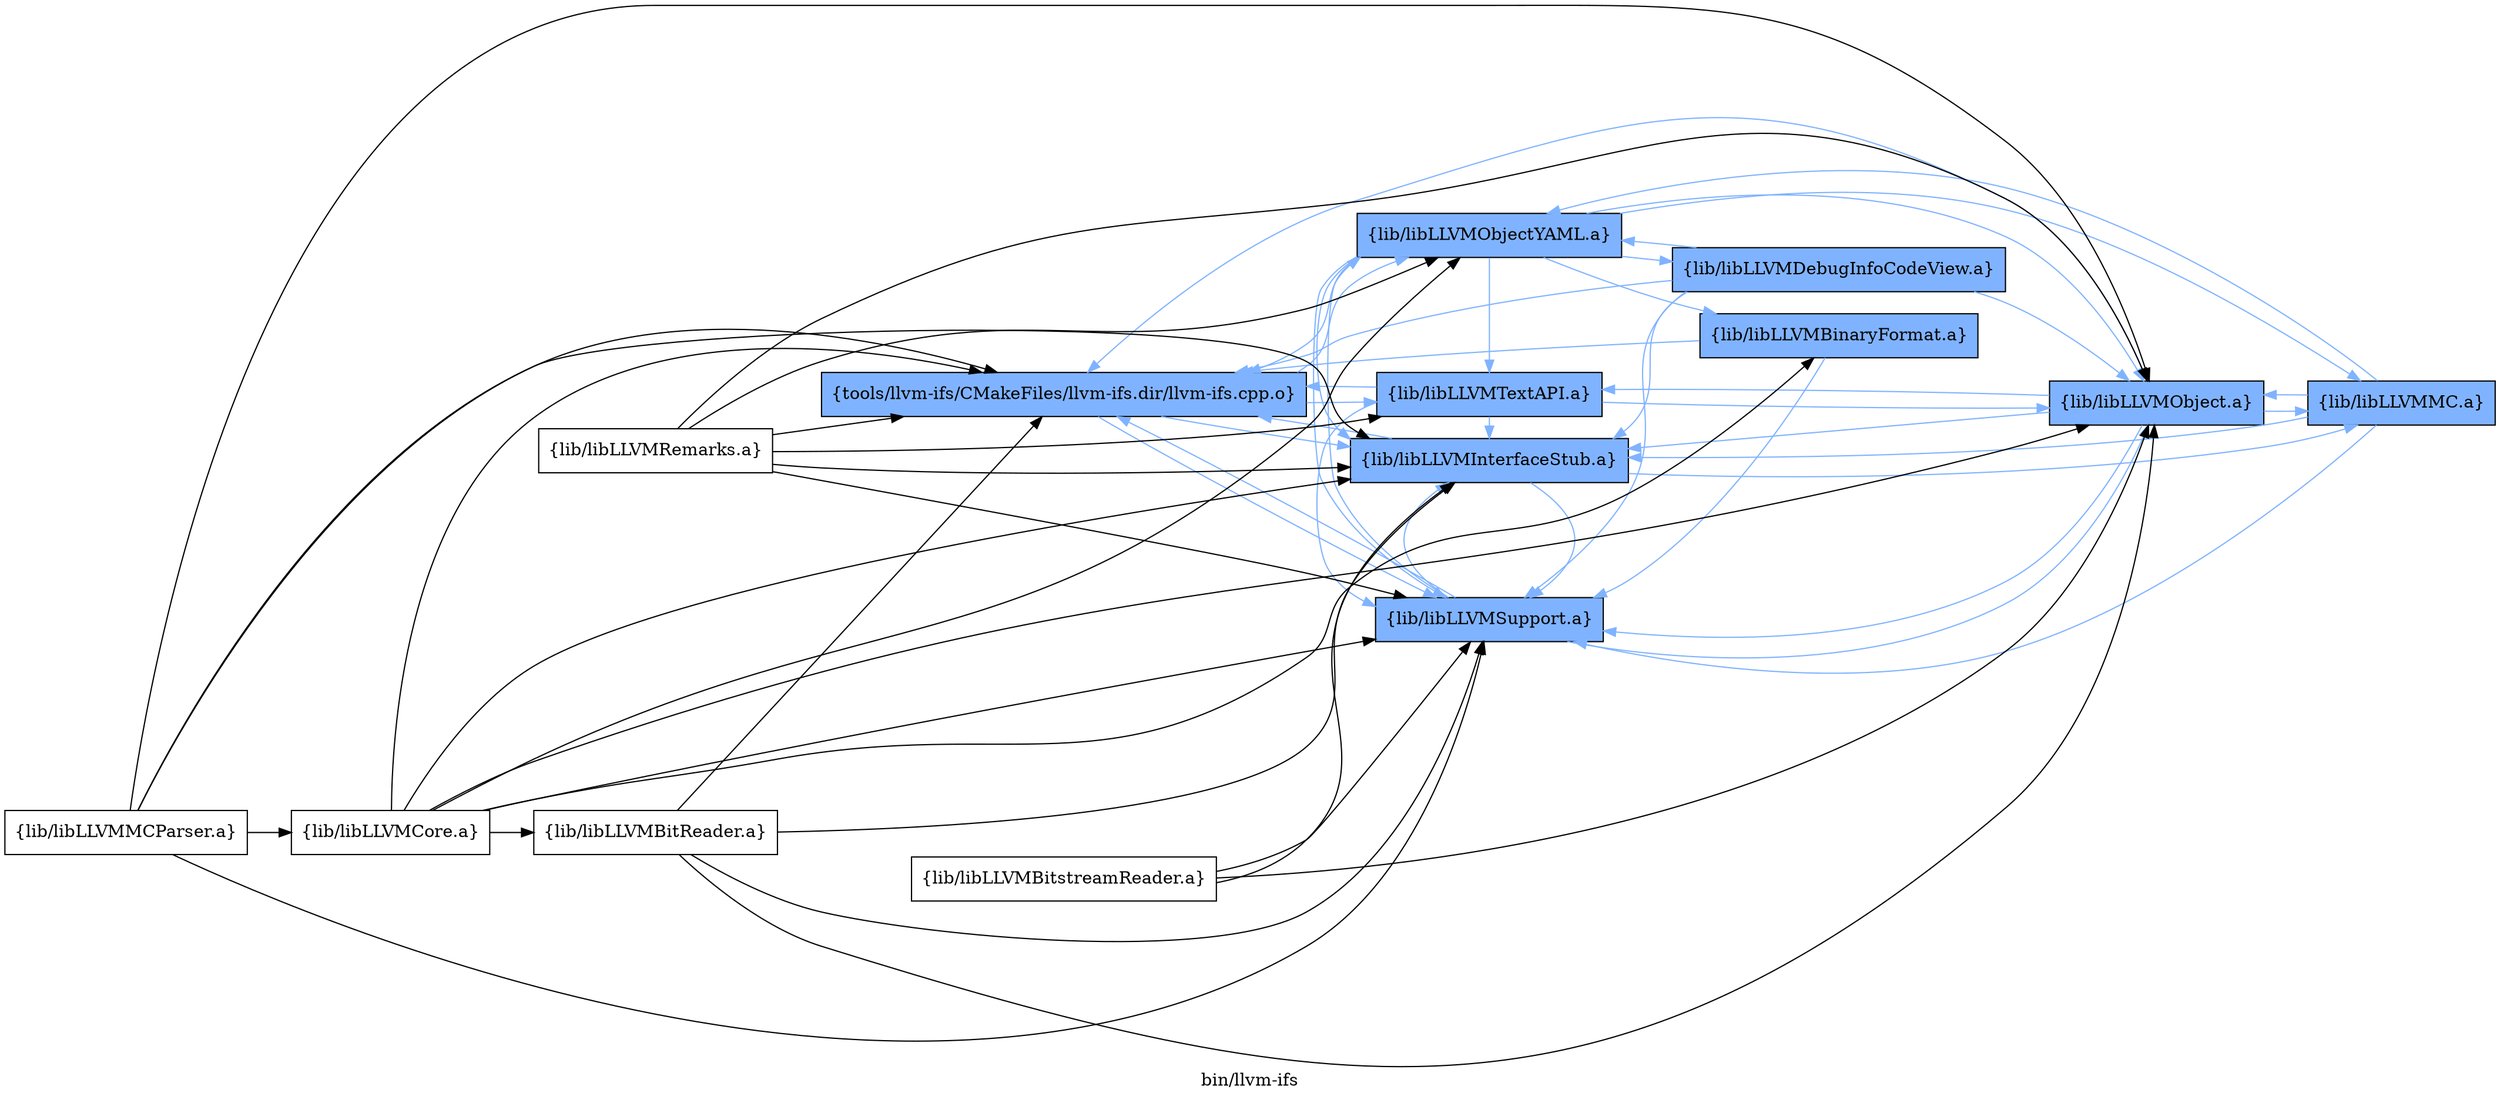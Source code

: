 digraph "bin/llvm-ifs" {
	label="bin/llvm-ifs";
	rankdir=LR;
	{ rank=same; Node0x55a0f2e48ae8;  }
	{ rank=same; Node0x55a0f2e4c238; Node0x55a0f2e4cc38; Node0x55a0f2e4d138; Node0x55a0f2e487c8;  }

	Node0x55a0f2e48ae8 [shape=record,shape=box,group=1,style=filled,fillcolor="0.600000 0.5 1",label="{tools/llvm-ifs/CMakeFiles/llvm-ifs.dir/llvm-ifs.cpp.o}"];
	Node0x55a0f2e48ae8 -> Node0x55a0f2e4c238[color="0.600000 0.5 1"];
	Node0x55a0f2e48ae8 -> Node0x55a0f2e4cc38[color="0.600000 0.5 1"];
	Node0x55a0f2e48ae8 -> Node0x55a0f2e4d138[color="0.600000 0.5 1"];
	Node0x55a0f2e48ae8 -> Node0x55a0f2e487c8[color="0.600000 0.5 1"];
	Node0x55a0f2e4c238 [shape=record,shape=box,group=1,style=filled,fillcolor="0.600000 0.5 1",label="{lib/libLLVMInterfaceStub.a}"];
	Node0x55a0f2e4c238 -> Node0x55a0f2e48ae8[color="0.600000 0.5 1"];
	Node0x55a0f2e4c238 -> Node0x55a0f2e4cc38[color="0.600000 0.5 1"];
	Node0x55a0f2e4c238 -> Node0x55a0f2e461f8[color="0.600000 0.5 1"];
	Node0x55a0f2e4cc38 [shape=record,shape=box,group=1,style=filled,fillcolor="0.600000 0.5 1",label="{lib/libLLVMSupport.a}"];
	Node0x55a0f2e4cc38 -> Node0x55a0f2e4c238[color="0.600000 0.5 1"];
	Node0x55a0f2e4cc38 -> Node0x55a0f2e4c788[color="0.600000 0.5 1"];
	Node0x55a0f2e4cc38 -> Node0x55a0f2e48ae8[color="0.600000 0.5 1"];
	Node0x55a0f2e4cc38 -> Node0x55a0f2e487c8[color="0.600000 0.5 1"];
	Node0x55a0f2e4d138 [shape=record,shape=box,group=1,style=filled,fillcolor="0.600000 0.5 1",label="{lib/libLLVMTextAPI.a}"];
	Node0x55a0f2e4d138 -> Node0x55a0f2e4cc38[color="0.600000 0.5 1"];
	Node0x55a0f2e4d138 -> Node0x55a0f2e4c788[color="0.600000 0.5 1"];
	Node0x55a0f2e4d138 -> Node0x55a0f2e48ae8[color="0.600000 0.5 1"];
	Node0x55a0f2e4d138 -> Node0x55a0f2e4c238[color="0.600000 0.5 1"];
	Node0x55a0f2e487c8 [shape=record,shape=box,group=1,style=filled,fillcolor="0.600000 0.5 1",label="{lib/libLLVMObjectYAML.a}"];
	Node0x55a0f2e487c8 -> Node0x55a0f2e4c238[color="0.600000 0.5 1"];
	Node0x55a0f2e487c8 -> Node0x55a0f2e4c788[color="0.600000 0.5 1"];
	Node0x55a0f2e487c8 -> Node0x55a0f2e4cc38[color="0.600000 0.5 1"];
	Node0x55a0f2e487c8 -> Node0x55a0f2e48ae8[color="0.600000 0.5 1"];
	Node0x55a0f2e487c8 -> Node0x55a0f2e4d138[color="0.600000 0.5 1"];
	Node0x55a0f2e487c8 -> Node0x55a0f2e461f8[color="0.600000 0.5 1"];
	Node0x55a0f2e487c8 -> Node0x55a0f2e46748[color="0.600000 0.5 1"];
	Node0x55a0f2e487c8 -> Node0x55a0f2e46bf8[color="0.600000 0.5 1"];
	Node0x55a0f2e461f8 [shape=record,shape=box,group=1,style=filled,fillcolor="0.600000 0.5 1",label="{lib/libLLVMMC.a}"];
	Node0x55a0f2e461f8 -> Node0x55a0f2e4cc38[color="0.600000 0.5 1"];
	Node0x55a0f2e461f8 -> Node0x55a0f2e487c8[color="0.600000 0.5 1"];
	Node0x55a0f2e461f8 -> Node0x55a0f2e4c238[color="0.600000 0.5 1"];
	Node0x55a0f2e461f8 -> Node0x55a0f2e4c788[color="0.600000 0.5 1"];
	Node0x55a0f2e4c788 [shape=record,shape=box,group=1,style=filled,fillcolor="0.600000 0.5 1",label="{lib/libLLVMObject.a}"];
	Node0x55a0f2e4c788 -> Node0x55a0f2e48ae8[color="0.600000 0.5 1"];
	Node0x55a0f2e4c788 -> Node0x55a0f2e4cc38[color="0.600000 0.5 1"];
	Node0x55a0f2e4c788 -> Node0x55a0f2e4c238[color="0.600000 0.5 1"];
	Node0x55a0f2e4c788 -> Node0x55a0f2e461f8[color="0.600000 0.5 1"];
	Node0x55a0f2e4c788 -> Node0x55a0f2e4d138[color="0.600000 0.5 1"];
	Node0x55a0f2e46748 [shape=record,shape=box,group=1,style=filled,fillcolor="0.600000 0.5 1",label="{lib/libLLVMBinaryFormat.a}"];
	Node0x55a0f2e46748 -> Node0x55a0f2e48ae8[color="0.600000 0.5 1"];
	Node0x55a0f2e46748 -> Node0x55a0f2e4cc38[color="0.600000 0.5 1"];
	Node0x55a0f2e46bf8 [shape=record,shape=box,group=1,style=filled,fillcolor="0.600000 0.5 1",label="{lib/libLLVMDebugInfoCodeView.a}"];
	Node0x55a0f2e46bf8 -> Node0x55a0f2e4cc38[color="0.600000 0.5 1"];
	Node0x55a0f2e46bf8 -> Node0x55a0f2e4c788[color="0.600000 0.5 1"];
	Node0x55a0f2e46bf8 -> Node0x55a0f2e487c8[color="0.600000 0.5 1"];
	Node0x55a0f2e46bf8 -> Node0x55a0f2e4c238[color="0.600000 0.5 1"];
	Node0x55a0f2e46bf8 -> Node0x55a0f2e48ae8[color="0.600000 0.5 1"];
	Node0x55a0f2e49768 [shape=record,shape=box,group=0,label="{lib/libLLVMBitReader.a}"];
	Node0x55a0f2e49768 -> Node0x55a0f2e48ae8;
	Node0x55a0f2e49768 -> Node0x55a0f2e4c238;
	Node0x55a0f2e49768 -> Node0x55a0f2e4c788;
	Node0x55a0f2e49768 -> Node0x55a0f2e4cc38;
	Node0x55a0f2e49a38 [shape=record,shape=box,group=0,label="{lib/libLLVMCore.a}"];
	Node0x55a0f2e49a38 -> Node0x55a0f2e48ae8;
	Node0x55a0f2e49a38 -> Node0x55a0f2e4c788;
	Node0x55a0f2e49a38 -> Node0x55a0f2e4cc38;
	Node0x55a0f2e49a38 -> Node0x55a0f2e487c8;
	Node0x55a0f2e49a38 -> Node0x55a0f2e46748;
	Node0x55a0f2e49a38 -> Node0x55a0f2e4c238;
	Node0x55a0f2e49a38 -> Node0x55a0f2e49768;
	Node0x55a0f2e49f38 [shape=record,shape=box,group=0,label="{lib/libLLVMRemarks.a}"];
	Node0x55a0f2e49f38 -> Node0x55a0f2e48ae8;
	Node0x55a0f2e49f38 -> Node0x55a0f2e4cc38;
	Node0x55a0f2e49f38 -> Node0x55a0f2e487c8;
	Node0x55a0f2e49f38 -> Node0x55a0f2e4c238;
	Node0x55a0f2e49f38 -> Node0x55a0f2e4c788;
	Node0x55a0f2e49f38 -> Node0x55a0f2e4d138;
	Node0x55a0f2e4a438 [shape=record,shape=box,group=0,label="{lib/libLLVMBitstreamReader.a}"];
	Node0x55a0f2e4a438 -> Node0x55a0f2e4c238;
	Node0x55a0f2e4a438 -> Node0x55a0f2e4c788;
	Node0x55a0f2e4a438 -> Node0x55a0f2e4cc38;
	Node0x55a0f2e4a938 [shape=record,shape=box,group=0,label="{lib/libLLVMMCParser.a}"];
	Node0x55a0f2e4a938 -> Node0x55a0f2e48ae8;
	Node0x55a0f2e4a938 -> Node0x55a0f2e4c238;
	Node0x55a0f2e4a938 -> Node0x55a0f2e4c788;
	Node0x55a0f2e4a938 -> Node0x55a0f2e4cc38;
	Node0x55a0f2e4a938 -> Node0x55a0f2e49a38;
}
